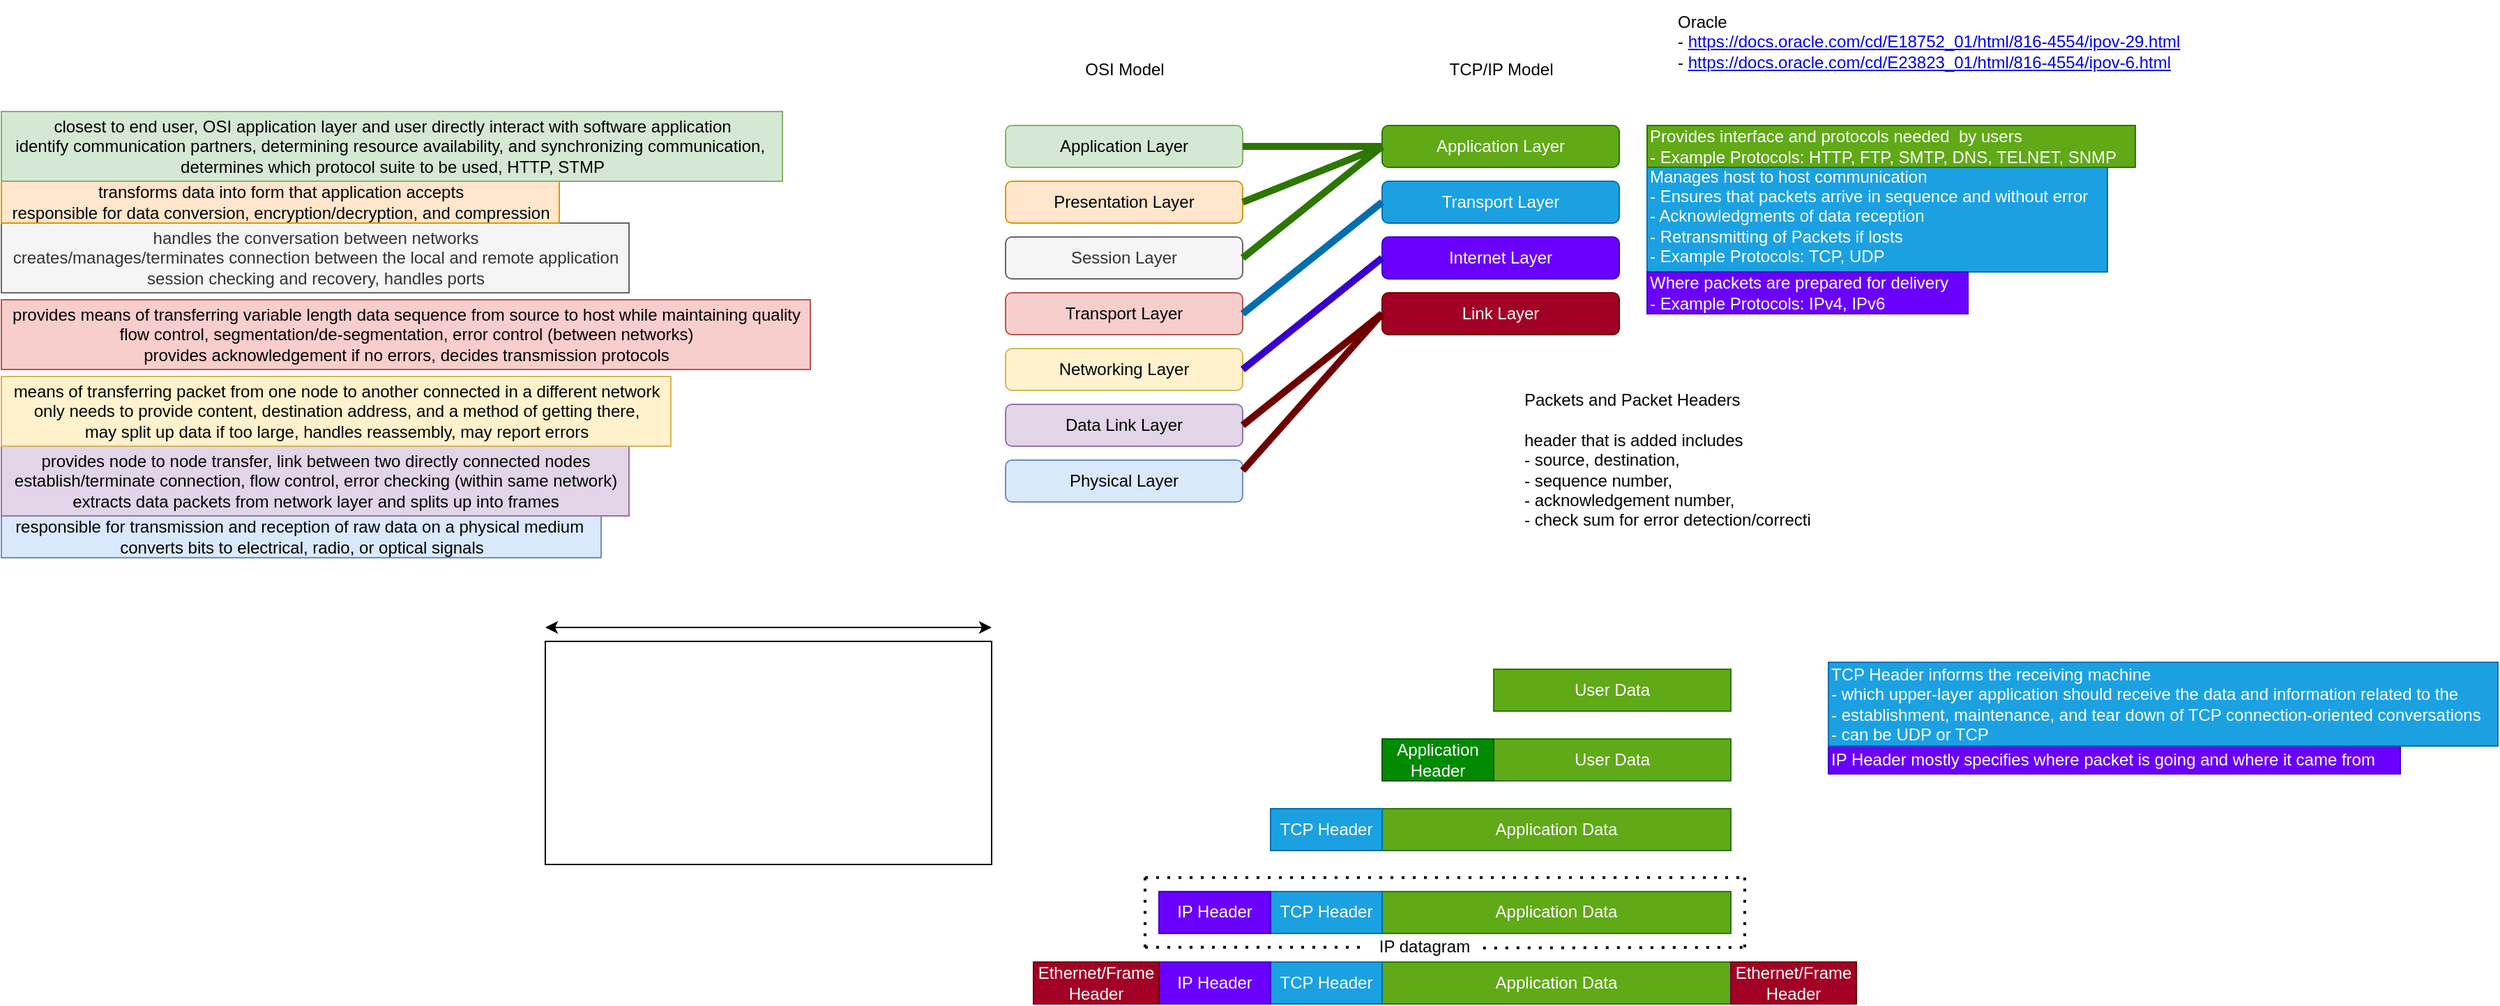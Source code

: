 <mxfile version="14.8.6" type="github"><diagram id="lPdQK_PEAU3drwZlX_Cc" name="Page-1"><mxGraphModel dx="2804" dy="1118" grid="1" gridSize="10" guides="1" tooltips="1" connect="1" arrows="1" fold="1" page="1" pageScale="1" pageWidth="827" pageHeight="1169" math="0" shadow="0"><root><mxCell id="0"/><mxCell id="1" parent="0"/><mxCell id="SBYUweihmIDyW17ThOEp-1" value="OSI Model" style="text;html=1;align=center;verticalAlign=middle;resizable=0;points=[];autosize=1;strokeColor=none;" vertex="1" parent="1"><mxGeometry x="230" y="90" width="70" height="20" as="geometry"/></mxCell><mxCell id="SBYUweihmIDyW17ThOEp-9" value="responsible for transmission and reception of raw data on a physical medium&amp;nbsp;&lt;br&gt;converts bits to electrical, radio, or optical signals" style="text;html=1;align=center;verticalAlign=middle;resizable=0;points=[];autosize=1;strokeColor=#6c8ebf;fillColor=#dae8fc;" vertex="1" parent="1"><mxGeometry x="-540" y="420" width="430" height="30" as="geometry"/></mxCell><mxCell id="SBYUweihmIDyW17ThOEp-2" value="Application Layer" style="rounded=1;whiteSpace=wrap;html=1;fillColor=#d5e8d4;strokeColor=#82b366;" vertex="1" parent="1"><mxGeometry x="180" y="140" width="170" height="30" as="geometry"/></mxCell><mxCell id="SBYUweihmIDyW17ThOEp-3" value="Presentation Layer" style="rounded=1;whiteSpace=wrap;html=1;fillColor=#ffe6cc;strokeColor=#d79b00;" vertex="1" parent="1"><mxGeometry x="180" y="180" width="170" height="30" as="geometry"/></mxCell><mxCell id="SBYUweihmIDyW17ThOEp-4" value="Session Layer" style="rounded=1;whiteSpace=wrap;html=1;fillColor=#f5f5f5;strokeColor=#666666;fontColor=#333333;" vertex="1" parent="1"><mxGeometry x="180" y="220" width="170" height="30" as="geometry"/></mxCell><mxCell id="SBYUweihmIDyW17ThOEp-5" value="Transport Layer" style="rounded=1;whiteSpace=wrap;html=1;fillColor=#f8cecc;strokeColor=#b85450;" vertex="1" parent="1"><mxGeometry x="180" y="260" width="170" height="30" as="geometry"/></mxCell><mxCell id="SBYUweihmIDyW17ThOEp-6" value="Networking Layer" style="rounded=1;whiteSpace=wrap;html=1;fillColor=#fff2cc;strokeColor=#d6b656;" vertex="1" parent="1"><mxGeometry x="180" y="300" width="170" height="30" as="geometry"/></mxCell><mxCell id="SBYUweihmIDyW17ThOEp-7" value="Data Link Layer" style="rounded=1;whiteSpace=wrap;html=1;fillColor=#e1d5e7;strokeColor=#9673a6;" vertex="1" parent="1"><mxGeometry x="180" y="340" width="170" height="30" as="geometry"/></mxCell><mxCell id="SBYUweihmIDyW17ThOEp-8" value="Physical Layer" style="rounded=1;whiteSpace=wrap;html=1;fillColor=#dae8fc;strokeColor=#6c8ebf;" vertex="1" parent="1"><mxGeometry x="180" y="380" width="170" height="30" as="geometry"/></mxCell><mxCell id="SBYUweihmIDyW17ThOEp-212" value="provides node to node transfer, link between two directly connected nodes&lt;br&gt;establish/terminate connection, flow control, error checking (within same network)&lt;br&gt;extracts data packets from network layer and splits up into frames" style="text;html=1;align=center;verticalAlign=middle;resizable=0;points=[];autosize=1;strokeColor=#9673a6;fillColor=#e1d5e7;" vertex="1" parent="1"><mxGeometry x="-540" y="370" width="450" height="50" as="geometry"/></mxCell><mxCell id="SBYUweihmIDyW17ThOEp-213" value="means of transferring packet from one node to another connected in a different network&lt;br&gt;only needs to provide content, destination address, and a method of getting there, &lt;br&gt;may split up data if too large, handles reassembly, may report errors" style="text;html=1;align=center;verticalAlign=middle;resizable=0;points=[];autosize=1;strokeColor=#d6b656;fillColor=#fff2cc;" vertex="1" parent="1"><mxGeometry x="-540" y="320" width="480" height="50" as="geometry"/></mxCell><mxCell id="SBYUweihmIDyW17ThOEp-214" value="provides means of transferring variable length data sequence from source to host while maintaining quality&lt;br&gt;flow control, segmentation/de-segmentation, error control (between networks)&lt;br&gt;provides acknowledgement if no errors, decides transmission protocols" style="text;html=1;align=center;verticalAlign=middle;resizable=0;points=[];autosize=1;strokeColor=#b85450;fillColor=#f8cecc;" vertex="1" parent="1"><mxGeometry x="-540" y="265" width="580" height="50" as="geometry"/></mxCell><mxCell id="SBYUweihmIDyW17ThOEp-215" value="handles the conversation between networks&lt;br&gt;creates/manages/terminates connection between the local and remote application&lt;br&gt;session checking and recovery, handles ports" style="text;html=1;align=center;verticalAlign=middle;resizable=0;points=[];autosize=1;strokeColor=#666666;fillColor=#f5f5f5;fontColor=#333333;" vertex="1" parent="1"><mxGeometry x="-540" y="210" width="450" height="50" as="geometry"/></mxCell><mxCell id="SBYUweihmIDyW17ThOEp-216" value="Application Layer" style="rounded=1;whiteSpace=wrap;html=1;fillColor=#60a917;strokeColor=#2D7600;fontColor=#ffffff;" vertex="1" parent="1"><mxGeometry x="450" y="140" width="170" height="30" as="geometry"/></mxCell><mxCell id="SBYUweihmIDyW17ThOEp-217" value="Transport Layer" style="rounded=1;whiteSpace=wrap;html=1;fillColor=#1ba1e2;strokeColor=#006EAF;fontColor=#ffffff;" vertex="1" parent="1"><mxGeometry x="450" y="180" width="170" height="30" as="geometry"/></mxCell><mxCell id="SBYUweihmIDyW17ThOEp-218" value="Internet Layer" style="rounded=1;whiteSpace=wrap;html=1;fillColor=#6a00ff;strokeColor=#3700CC;fontColor=#ffffff;" vertex="1" parent="1"><mxGeometry x="450" y="220" width="170" height="30" as="geometry"/></mxCell><mxCell id="SBYUweihmIDyW17ThOEp-219" value="Link Layer" style="rounded=1;whiteSpace=wrap;html=1;fillColor=#a20025;strokeColor=#6F0000;fontColor=#ffffff;" vertex="1" parent="1"><mxGeometry x="450" y="260" width="170" height="30" as="geometry"/></mxCell><mxCell id="SBYUweihmIDyW17ThOEp-220" value="TCP/IP Model" style="text;html=1;align=center;verticalAlign=middle;resizable=0;points=[];autosize=1;strokeColor=none;" vertex="1" parent="1"><mxGeometry x="490" y="90" width="90" height="20" as="geometry"/></mxCell><mxCell id="SBYUweihmIDyW17ThOEp-221" value="transforms data into form that application accepts&lt;br&gt;responsible for data conversion, encryption/decryption, and compression" style="text;html=1;align=center;verticalAlign=middle;resizable=0;points=[];autosize=1;strokeColor=#d79b00;fillColor=#ffe6cc;" vertex="1" parent="1"><mxGeometry x="-540" y="180" width="400" height="30" as="geometry"/></mxCell><mxCell id="SBYUweihmIDyW17ThOEp-222" value="closest to end user, OSI application layer and user directly interact with software application&lt;br&gt;identify communication partners, determining resource availability, and synchronizing communication,&amp;nbsp;&lt;br&gt;determines which protocol suite to be used, HTTP, STMP" style="text;html=1;align=center;verticalAlign=middle;resizable=0;points=[];autosize=1;strokeColor=#82b366;fillColor=#d5e8d4;" vertex="1" parent="1"><mxGeometry x="-540" y="130" width="560" height="50" as="geometry"/></mxCell><mxCell id="SBYUweihmIDyW17ThOEp-223" value="" style="endArrow=none;html=1;entryX=0;entryY=0.5;entryDx=0;entryDy=0;exitX=1;exitY=0.5;exitDx=0;exitDy=0;fillColor=#60a917;strokeColor=#2D7600;strokeWidth=5;" edge="1" parent="1" source="SBYUweihmIDyW17ThOEp-2" target="SBYUweihmIDyW17ThOEp-216"><mxGeometry width="50" height="50" relative="1" as="geometry"><mxPoint x="380" y="190" as="sourcePoint"/><mxPoint x="430" y="140" as="targetPoint"/></mxGeometry></mxCell><mxCell id="SBYUweihmIDyW17ThOEp-224" value="" style="endArrow=none;html=1;entryX=0;entryY=0.5;entryDx=0;entryDy=0;exitX=1;exitY=0.5;exitDx=0;exitDy=0;strokeWidth=5;fillColor=#60a917;strokeColor=#2D7600;" edge="1" parent="1" source="SBYUweihmIDyW17ThOEp-3" target="SBYUweihmIDyW17ThOEp-216"><mxGeometry width="50" height="50" relative="1" as="geometry"><mxPoint x="400" y="230" as="sourcePoint"/><mxPoint x="450" y="180" as="targetPoint"/></mxGeometry></mxCell><mxCell id="SBYUweihmIDyW17ThOEp-225" value="" style="endArrow=none;html=1;exitX=1;exitY=0.5;exitDx=0;exitDy=0;entryX=0;entryY=0.5;entryDx=0;entryDy=0;fillColor=#60a917;strokeColor=#2D7600;strokeWidth=5;" edge="1" parent="1" source="SBYUweihmIDyW17ThOEp-4" target="SBYUweihmIDyW17ThOEp-216"><mxGeometry width="50" height="50" relative="1" as="geometry"><mxPoint x="340" y="270" as="sourcePoint"/><mxPoint x="390" y="220" as="targetPoint"/></mxGeometry></mxCell><mxCell id="SBYUweihmIDyW17ThOEp-226" value="" style="endArrow=none;html=1;exitX=1;exitY=0.5;exitDx=0;exitDy=0;entryX=0;entryY=0.5;entryDx=0;entryDy=0;fillColor=#1ba1e2;strokeColor=#006EAF;strokeWidth=5;" edge="1" parent="1" source="SBYUweihmIDyW17ThOEp-5" target="SBYUweihmIDyW17ThOEp-217"><mxGeometry width="50" height="50" relative="1" as="geometry"><mxPoint x="350" y="300" as="sourcePoint"/><mxPoint x="400" y="250" as="targetPoint"/></mxGeometry></mxCell><mxCell id="SBYUweihmIDyW17ThOEp-227" value="" style="endArrow=none;html=1;exitX=1;exitY=0.5;exitDx=0;exitDy=0;entryX=0;entryY=0.5;entryDx=0;entryDy=0;strokeWidth=5;fillColor=#6a00ff;strokeColor=#3700CC;" edge="1" parent="1" source="SBYUweihmIDyW17ThOEp-6" target="SBYUweihmIDyW17ThOEp-218"><mxGeometry width="50" height="50" relative="1" as="geometry"><mxPoint x="360" y="280" as="sourcePoint"/><mxPoint x="410" y="230" as="targetPoint"/></mxGeometry></mxCell><mxCell id="SBYUweihmIDyW17ThOEp-228" value="" style="endArrow=none;html=1;exitX=1;exitY=0.5;exitDx=0;exitDy=0;entryX=0;entryY=0.5;entryDx=0;entryDy=0;fillColor=#a20025;strokeColor=#6F0000;strokeWidth=5;" edge="1" parent="1" source="SBYUweihmIDyW17ThOEp-7" target="SBYUweihmIDyW17ThOEp-219"><mxGeometry width="50" height="50" relative="1" as="geometry"><mxPoint x="360" y="380" as="sourcePoint"/><mxPoint x="410" y="330" as="targetPoint"/></mxGeometry></mxCell><mxCell id="SBYUweihmIDyW17ThOEp-229" value="" style="endArrow=none;html=1;exitX=1;exitY=0.25;exitDx=0;exitDy=0;entryX=0;entryY=0.5;entryDx=0;entryDy=0;fillColor=#a20025;strokeColor=#6F0000;strokeWidth=5;" edge="1" parent="1" source="SBYUweihmIDyW17ThOEp-8" target="SBYUweihmIDyW17ThOEp-219"><mxGeometry width="50" height="50" relative="1" as="geometry"><mxPoint x="360" y="280" as="sourcePoint"/><mxPoint x="410" y="230" as="targetPoint"/></mxGeometry></mxCell><mxCell id="SBYUweihmIDyW17ThOEp-233" value="Manages host to host communication&lt;br&gt;- Ensures that packets arrive in sequence and without error&lt;br&gt;- Acknowledgments of data reception&lt;br&gt;- Retransmitting of Packets if losts&amp;nbsp;&lt;br&gt;- Example Protocols: TCP, UDP" style="text;html=1;align=left;verticalAlign=middle;resizable=0;points=[];autosize=1;strokeColor=#006EAF;fillColor=#1ba1e2;fontColor=#ffffff;" vertex="1" parent="1"><mxGeometry x="640" y="165" width="330" height="80" as="geometry"/></mxCell><mxCell id="SBYUweihmIDyW17ThOEp-234" value="Packets and Packet Headers&lt;br&gt;&lt;br&gt;&lt;div&gt;&lt;span&gt;header that is added includes&amp;nbsp;&lt;/span&gt;&lt;/div&gt;&lt;span&gt;&lt;div&gt;&lt;span&gt;- source, destination,&lt;/span&gt;&lt;span&gt;&amp;nbsp;&lt;/span&gt;&lt;/div&gt;&lt;/span&gt;&lt;span&gt;&lt;div&gt;&lt;span&gt;- sequence number,&lt;/span&gt;&lt;span&gt;&amp;nbsp;&lt;/span&gt;&lt;/div&gt;&lt;/span&gt;&lt;div&gt;&lt;span&gt;- acknowledgement number,&lt;/span&gt;&lt;/div&gt;&lt;span&gt;- check sum for error detection/correcti&lt;/span&gt;" style="text;html=1;align=left;verticalAlign=middle;resizable=0;points=[];autosize=1;strokeColor=none;" vertex="1" parent="1"><mxGeometry x="550" y="330" width="220" height="100" as="geometry"/></mxCell><mxCell id="SBYUweihmIDyW17ThOEp-235" value="Provides interface and protocols needed&amp;nbsp; by users&lt;br&gt;- Example Protocols: HTTP, FTP, SMTP, DNS, TELNET, SNMP" style="text;html=1;align=left;verticalAlign=middle;resizable=0;points=[];autosize=1;strokeColor=#2D7600;fillColor=#60a917;fontColor=#ffffff;" vertex="1" parent="1"><mxGeometry x="640" y="140" width="350" height="30" as="geometry"/></mxCell><mxCell id="SBYUweihmIDyW17ThOEp-237" value="Where packets are prepared for delivery&lt;br&gt;- Example Protocols: IPv4, IPv6" style="text;html=1;align=left;verticalAlign=middle;resizable=0;points=[];autosize=1;strokeColor=#3700CC;fillColor=#6a00ff;fontColor=#ffffff;" vertex="1" parent="1"><mxGeometry x="640" y="245" width="230" height="30" as="geometry"/></mxCell><mxCell id="SBYUweihmIDyW17ThOEp-239" value="Oracle&amp;nbsp;&lt;br&gt;-&amp;nbsp;&lt;a href=&quot;https://docs.oracle.com/cd/E18752_01/html/816-4554/ipov-29.html&quot;&gt;https://docs.oracle.com/cd/E18752_01/html/816-4554/ipov-29.html&lt;/a&gt;&lt;br&gt;-&amp;nbsp;&lt;a href=&quot;https://docs.oracle.com/cd/E23823_01/html/816-4554/ipov-6.html&quot;&gt;https://docs.oracle.com/cd/E23823_01/html/816-4554/ipov-6.html&lt;/a&gt;" style="text;html=1;strokeColor=none;fillColor=none;align=left;verticalAlign=middle;whiteSpace=wrap;rounded=0;" vertex="1" parent="1"><mxGeometry x="660" y="50" width="440" height="60" as="geometry"/></mxCell><mxCell id="SBYUweihmIDyW17ThOEp-241" value="User Data" style="rounded=0;whiteSpace=wrap;html=1;fillColor=#60a917;strokeColor=#2D7600;fontColor=#ffffff;" vertex="1" parent="1"><mxGeometry x="530" y="530" width="170" height="30" as="geometry"/></mxCell><mxCell id="SBYUweihmIDyW17ThOEp-243" value="User Data" style="rounded=0;whiteSpace=wrap;html=1;fillColor=#60a917;strokeColor=#2D7600;fontColor=#ffffff;" vertex="1" parent="1"><mxGeometry x="530" y="580" width="170" height="30" as="geometry"/></mxCell><mxCell id="SBYUweihmIDyW17ThOEp-246" value="Application Header" style="rounded=0;whiteSpace=wrap;html=1;fillColor=#008a00;strokeColor=#005700;fontColor=#ffffff;" vertex="1" parent="1"><mxGeometry x="450" y="580" width="80" height="30" as="geometry"/></mxCell><mxCell id="SBYUweihmIDyW17ThOEp-247" value="Application Data" style="rounded=0;whiteSpace=wrap;html=1;fillColor=#60a917;strokeColor=#2D7600;fontColor=#ffffff;" vertex="1" parent="1"><mxGeometry x="450" y="630" width="250" height="30" as="geometry"/></mxCell><mxCell id="SBYUweihmIDyW17ThOEp-248" value="TCP Header" style="rounded=0;whiteSpace=wrap;html=1;fillColor=#1ba1e2;strokeColor=#006EAF;fontColor=#ffffff;" vertex="1" parent="1"><mxGeometry x="370" y="630" width="80" height="30" as="geometry"/></mxCell><mxCell id="SBYUweihmIDyW17ThOEp-249" value="Application Data" style="rounded=0;whiteSpace=wrap;html=1;fillColor=#60a917;strokeColor=#2D7600;fontColor=#ffffff;" vertex="1" parent="1"><mxGeometry x="450" y="689.43" width="250" height="30" as="geometry"/></mxCell><mxCell id="SBYUweihmIDyW17ThOEp-250" value="TCP Header" style="rounded=0;whiteSpace=wrap;html=1;fillColor=#1ba1e2;strokeColor=#006EAF;fontColor=#ffffff;" vertex="1" parent="1"><mxGeometry x="370" y="689.43" width="80" height="30" as="geometry"/></mxCell><mxCell id="SBYUweihmIDyW17ThOEp-251" value="IP Header" style="rounded=0;whiteSpace=wrap;html=1;fillColor=#6a00ff;strokeColor=#3700CC;fontColor=#ffffff;" vertex="1" parent="1"><mxGeometry x="290" y="689.43" width="80" height="30" as="geometry"/></mxCell><mxCell id="SBYUweihmIDyW17ThOEp-253" value="Application Data" style="rounded=0;whiteSpace=wrap;html=1;fillColor=#60a917;strokeColor=#2D7600;fontColor=#ffffff;" vertex="1" parent="1"><mxGeometry x="450" y="740" width="250" height="30" as="geometry"/></mxCell><mxCell id="SBYUweihmIDyW17ThOEp-254" value="TCP Header" style="rounded=0;whiteSpace=wrap;html=1;fillColor=#1ba1e2;strokeColor=#006EAF;fontColor=#ffffff;" vertex="1" parent="1"><mxGeometry x="370" y="740" width="80" height="30" as="geometry"/></mxCell><mxCell id="SBYUweihmIDyW17ThOEp-255" value="IP Header" style="rounded=0;whiteSpace=wrap;html=1;fillColor=#6a00ff;strokeColor=#3700CC;fontColor=#ffffff;" vertex="1" parent="1"><mxGeometry x="290" y="740" width="80" height="30" as="geometry"/></mxCell><mxCell id="SBYUweihmIDyW17ThOEp-256" value="Ethernet/Frame Header" style="rounded=0;whiteSpace=wrap;html=1;fillColor=#a20025;strokeColor=#6F0000;fontColor=#ffffff;" vertex="1" parent="1"><mxGeometry x="200" y="740" width="90" height="30" as="geometry"/></mxCell><mxCell id="SBYUweihmIDyW17ThOEp-257" value="Ethernet/Frame Header" style="rounded=0;whiteSpace=wrap;html=1;fillColor=#a20025;strokeColor=#6F0000;fontColor=#ffffff;" vertex="1" parent="1"><mxGeometry x="700" y="740" width="90" height="30" as="geometry"/></mxCell><mxCell id="SBYUweihmIDyW17ThOEp-263" value="IP Header mostly specifies where packet is going and where it came from" style="text;html=1;align=left;verticalAlign=middle;resizable=0;points=[];autosize=1;strokeColor=#3700CC;fillColor=#6a00ff;fontColor=#ffffff;" vertex="1" parent="1"><mxGeometry x="770" y="585" width="410" height="20" as="geometry"/></mxCell><mxCell id="SBYUweihmIDyW17ThOEp-264" value="&lt;font style=&quot;font-size: 12px&quot;&gt;TCP Header informs the receiving&amp;nbsp;machine &lt;br&gt;- which upper-layer application should receive the data and information related to the &lt;br&gt;- establishment, maintenance, and tear down of TCP connection-oriented conversations&lt;br&gt;- can be UDP or TCP&lt;br&gt;&lt;/font&gt;" style="text;html=1;align=left;verticalAlign=middle;resizable=0;points=[];autosize=1;strokeColor=#006EAF;fillColor=#1ba1e2;fontColor=#ffffff;" vertex="1" parent="1"><mxGeometry x="770" y="525" width="480" height="60" as="geometry"/></mxCell><mxCell id="SBYUweihmIDyW17ThOEp-265" value="" style="rounded=0;whiteSpace=wrap;html=1;gradientColor=none;" vertex="1" parent="1"><mxGeometry x="-150" y="510" width="320" height="160" as="geometry"/></mxCell><mxCell id="SBYUweihmIDyW17ThOEp-267" value="" style="endArrow=none;dashed=1;html=1;dashPattern=1 3;strokeWidth=2;" edge="1" parent="1"><mxGeometry width="50" height="50" relative="1" as="geometry"><mxPoint x="280" y="729.43" as="sourcePoint"/><mxPoint x="280" y="679.43" as="targetPoint"/><Array as="points"/></mxGeometry></mxCell><mxCell id="SBYUweihmIDyW17ThOEp-268" value="" style="endArrow=none;dashed=1;html=1;dashPattern=1 3;strokeWidth=2;" edge="1" parent="1"><mxGeometry width="50" height="50" relative="1" as="geometry"><mxPoint x="280" y="679.43" as="sourcePoint"/><mxPoint x="710" y="679.43" as="targetPoint"/></mxGeometry></mxCell><mxCell id="SBYUweihmIDyW17ThOEp-270" value="" style="endArrow=none;dashed=1;html=1;dashPattern=1 3;strokeWidth=2;" edge="1" parent="1"><mxGeometry width="50" height="50" relative="1" as="geometry"><mxPoint x="710" y="729.43" as="sourcePoint"/><mxPoint x="710" y="679.43" as="targetPoint"/></mxGeometry></mxCell><mxCell id="SBYUweihmIDyW17ThOEp-271" value="IP datagram" style="text;html=1;align=center;verticalAlign=middle;resizable=0;points=[];autosize=1;strokeColor=none;" vertex="1" parent="1"><mxGeometry x="440" y="719.43" width="80" height="20" as="geometry"/></mxCell><mxCell id="SBYUweihmIDyW17ThOEp-272" value="" style="endArrow=none;dashed=1;html=1;dashPattern=1 3;strokeWidth=2;" edge="1" parent="1"><mxGeometry width="50" height="50" relative="1" as="geometry"><mxPoint x="280" y="729.43" as="sourcePoint"/><mxPoint x="440" y="729.43" as="targetPoint"/></mxGeometry></mxCell><mxCell id="SBYUweihmIDyW17ThOEp-273" value="" style="endArrow=none;dashed=1;html=1;dashPattern=1 3;strokeWidth=2;exitX=1.03;exitY=0.521;exitDx=0;exitDy=0;exitPerimeter=0;" edge="1" parent="1"><mxGeometry width="50" height="50" relative="1" as="geometry"><mxPoint x="522.4" y="729.85" as="sourcePoint"/><mxPoint x="710" y="729.43" as="targetPoint"/></mxGeometry></mxCell><mxCell id="SBYUweihmIDyW17ThOEp-274" value="" style="endArrow=classic;startArrow=classic;html=1;strokeWidth=1;" edge="1" parent="1"><mxGeometry width="50" height="50" relative="1" as="geometry"><mxPoint x="-150" y="500" as="sourcePoint"/><mxPoint x="170" y="500" as="targetPoint"/></mxGeometry></mxCell></root></mxGraphModel></diagram></mxfile>